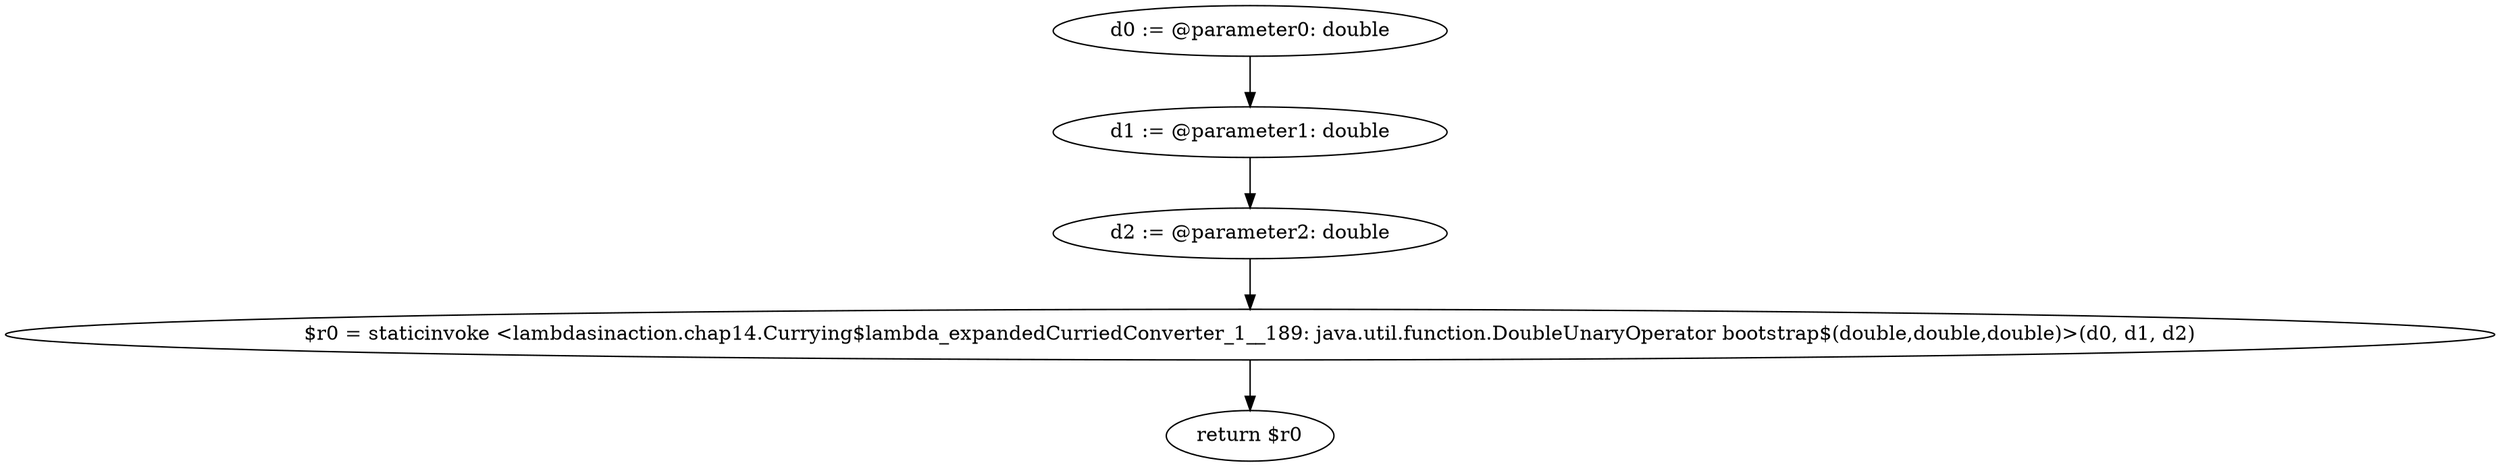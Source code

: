 digraph "unitGraph" {
    "d0 := @parameter0: double"
    "d1 := @parameter1: double"
    "d2 := @parameter2: double"
    "$r0 = staticinvoke <lambdasinaction.chap14.Currying$lambda_expandedCurriedConverter_1__189: java.util.function.DoubleUnaryOperator bootstrap$(double,double,double)>(d0, d1, d2)"
    "return $r0"
    "d0 := @parameter0: double"->"d1 := @parameter1: double";
    "d1 := @parameter1: double"->"d2 := @parameter2: double";
    "d2 := @parameter2: double"->"$r0 = staticinvoke <lambdasinaction.chap14.Currying$lambda_expandedCurriedConverter_1__189: java.util.function.DoubleUnaryOperator bootstrap$(double,double,double)>(d0, d1, d2)";
    "$r0 = staticinvoke <lambdasinaction.chap14.Currying$lambda_expandedCurriedConverter_1__189: java.util.function.DoubleUnaryOperator bootstrap$(double,double,double)>(d0, d1, d2)"->"return $r0";
}
